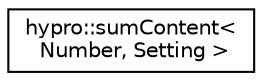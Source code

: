 digraph "Graphical Class Hierarchy"
{
  edge [fontname="Helvetica",fontsize="10",labelfontname="Helvetica",labelfontsize="10"];
  node [fontname="Helvetica",fontsize="10",shape=record];
  rankdir="LR";
  Node1 [label="hypro::sumContent\<\l Number, Setting \>",height=0.2,width=0.4,color="black", fillcolor="white", style="filled",URL="$structhypro_1_1sumContent.html"];
}
